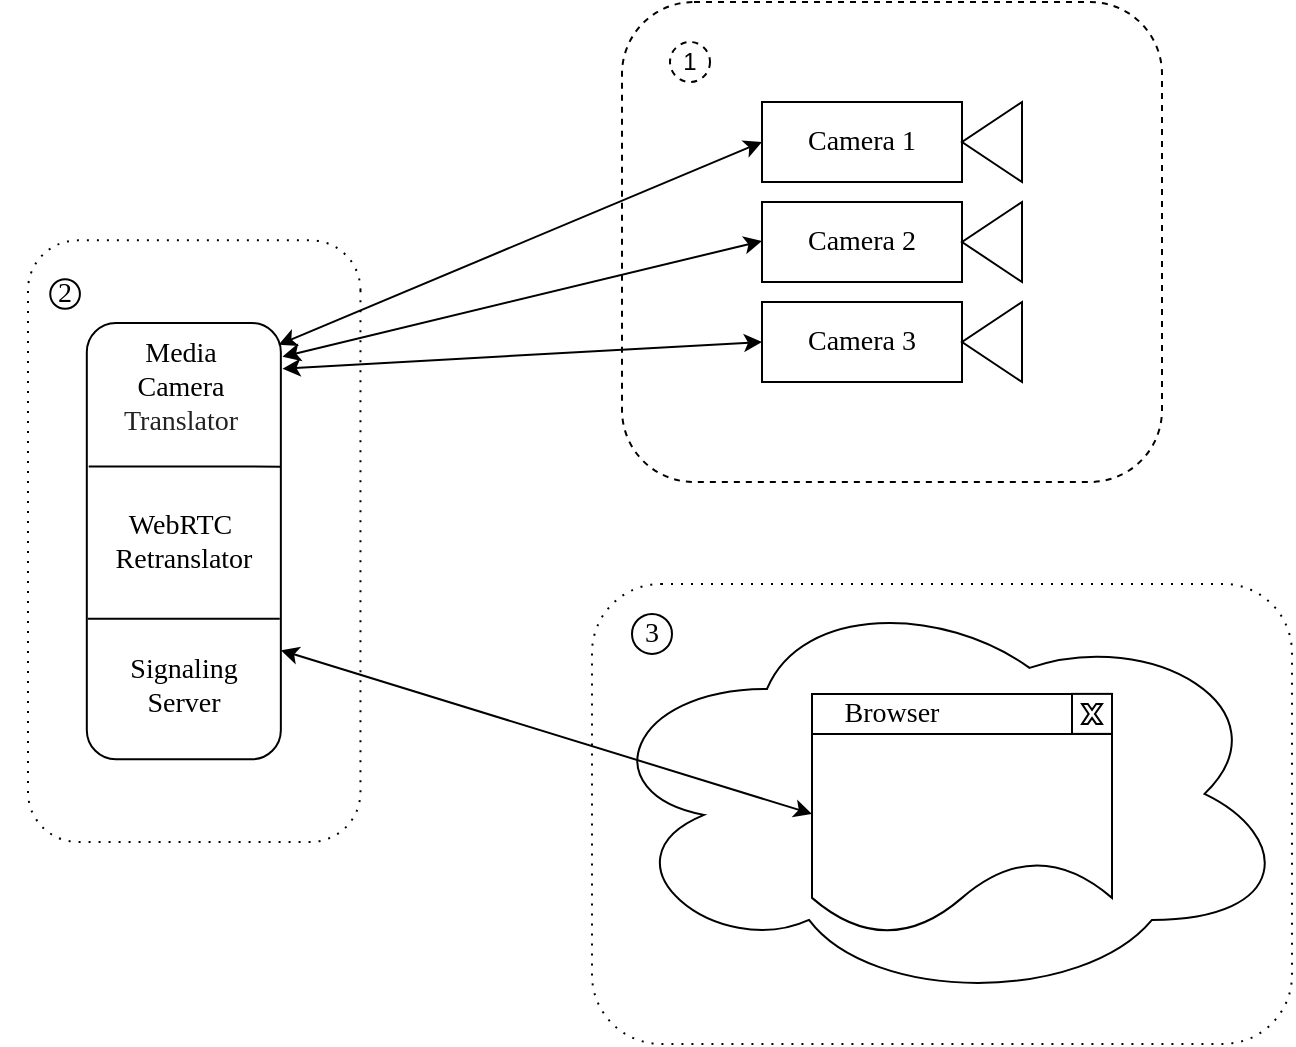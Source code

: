 <mxfile version="20.7.4" type="device" pages="4"><diagram name="Page-2" id="IiyUuzvPN_mmThxElvoz"><mxGraphModel dx="1362" dy="807" grid="0" gridSize="10" guides="1" tooltips="1" connect="1" arrows="1" fold="1" page="1" pageScale="1" pageWidth="827" pageHeight="1169" math="0" shadow="0"><root><mxCell id="X0vKPRM7dehaGACHk0rI-0"/><mxCell id="X0vKPRM7dehaGACHk0rI-1" parent="X0vKPRM7dehaGACHk0rI-0"/><mxCell id="JZncXJZB3kQVN5dY7Uc3-29" value="" style="rounded=1;whiteSpace=wrap;html=1;dashed=1;fillColor=#ffffff;" parent="X0vKPRM7dehaGACHk0rI-1" vertex="1"><mxGeometry x="370" y="90" width="270" height="240" as="geometry"/></mxCell><mxCell id="UJ2msFwnnmGvppQQScDN-1" value="" style="group" parent="X0vKPRM7dehaGACHk0rI-1" vertex="1" connectable="0"><mxGeometry x="355" y="380.94" width="350" height="230" as="geometry"/></mxCell><mxCell id="tuyNPLv9AYaCf2eJHC_P-22" value="" style="group" parent="UJ2msFwnnmGvppQQScDN-1" vertex="1" connectable="0"><mxGeometry width="350" height="230" as="geometry"/></mxCell><mxCell id="UJ2msFwnnmGvppQQScDN-2" value="" style="shape=ext;rounded=1;html=1;whiteSpace=wrap;dashed=1;dashPattern=1 4;" parent="tuyNPLv9AYaCf2eJHC_P-22" vertex="1"><mxGeometry width="350" height="230" as="geometry"/></mxCell><mxCell id="tuyNPLv9AYaCf2eJHC_P-19" value="" style="ellipse;shape=cloud;whiteSpace=wrap;html=1;" parent="tuyNPLv9AYaCf2eJHC_P-22" vertex="1"><mxGeometry width="350" height="210" as="geometry"/></mxCell><mxCell id="tuyNPLv9AYaCf2eJHC_P-21" value="" style="shape=document;whiteSpace=wrap;html=1;boundedLbl=1;" parent="tuyNPLv9AYaCf2eJHC_P-22" vertex="1"><mxGeometry x="110" y="55" width="150" height="120" as="geometry"/></mxCell><mxCell id="tuyNPLv9AYaCf2eJHC_P-23" value="" style="endArrow=none;html=1;" parent="tuyNPLv9AYaCf2eJHC_P-22" edge="1"><mxGeometry width="50" height="50" relative="1" as="geometry"><mxPoint x="110" y="75" as="sourcePoint"/><mxPoint x="260" y="75" as="targetPoint"/></mxGeometry></mxCell><mxCell id="tuyNPLv9AYaCf2eJHC_P-26" value="" style="whiteSpace=wrap;html=1;aspect=fixed;" parent="tuyNPLv9AYaCf2eJHC_P-22" vertex="1"><mxGeometry x="240" y="55" width="20" height="20" as="geometry"/></mxCell><mxCell id="tuyNPLv9AYaCf2eJHC_P-28" value="" style="verticalLabelPosition=bottom;verticalAlign=top;html=1;shape=mxgraph.basic.x" parent="tuyNPLv9AYaCf2eJHC_P-22" vertex="1"><mxGeometry x="245" y="60" width="10" height="10" as="geometry"/></mxCell><mxCell id="tuyNPLv9AYaCf2eJHC_P-29" value="&lt;font face=&quot;Times New Roman&quot; style=&quot;font-size: 14px&quot;&gt;Browser&lt;/font&gt;" style="text;html=1;strokeColor=none;fillColor=none;align=center;verticalAlign=middle;whiteSpace=wrap;rounded=0;" parent="tuyNPLv9AYaCf2eJHC_P-22" vertex="1"><mxGeometry x="130" y="55" width="40" height="20" as="geometry"/></mxCell><mxCell id="UJ2msFwnnmGvppQQScDN-3" value="&lt;font face=&quot;Times New Roman&quot; style=&quot;font-size: 14px&quot;&gt;3&lt;/font&gt;" style="ellipse;whiteSpace=wrap;html=1;aspect=fixed;" parent="tuyNPLv9AYaCf2eJHC_P-22" vertex="1"><mxGeometry x="20" y="15" width="20" height="20" as="geometry"/></mxCell><mxCell id="JZncXJZB3kQVN5dY7Uc3-5" value="" style="group" parent="X0vKPRM7dehaGACHk0rI-1" vertex="1" connectable="0"><mxGeometry x="490" y="140" width="80" height="140" as="geometry"/></mxCell><mxCell id="X0vKPRM7dehaGACHk0rI-5" value="" style="group" parent="JZncXJZB3kQVN5dY7Uc3-5" vertex="1" connectable="0"><mxGeometry width="80" height="40" as="geometry"/></mxCell><mxCell id="X0vKPRM7dehaGACHk0rI-3" value="&lt;font face=&quot;Times New Roman&quot; style=&quot;font-size: 14px&quot;&gt;Camera 1&lt;/font&gt;" style="rounded=0;whiteSpace=wrap;html=1;" parent="X0vKPRM7dehaGACHk0rI-5" vertex="1"><mxGeometry x="-50" width="100" height="40" as="geometry"/></mxCell><mxCell id="X0vKPRM7dehaGACHk0rI-4" value="" style="triangle;whiteSpace=wrap;html=1;direction=west;" parent="X0vKPRM7dehaGACHk0rI-5" vertex="1"><mxGeometry x="50" width="30" height="40" as="geometry"/></mxCell><mxCell id="X0vKPRM7dehaGACHk0rI-6" value="" style="group" parent="JZncXJZB3kQVN5dY7Uc3-5" vertex="1" connectable="0"><mxGeometry y="50" width="80" height="40" as="geometry"/></mxCell><mxCell id="X0vKPRM7dehaGACHk0rI-7" value="&lt;font style=&quot;font-size: 14px&quot; face=&quot;Times New Roman&quot;&gt;Camera 2&lt;/font&gt;" style="rounded=0;whiteSpace=wrap;html=1;" parent="X0vKPRM7dehaGACHk0rI-6" vertex="1"><mxGeometry x="-50" width="100" height="40" as="geometry"/></mxCell><mxCell id="X0vKPRM7dehaGACHk0rI-8" value="" style="triangle;whiteSpace=wrap;html=1;direction=west;" parent="X0vKPRM7dehaGACHk0rI-6" vertex="1"><mxGeometry x="50" width="30" height="40" as="geometry"/></mxCell><mxCell id="X0vKPRM7dehaGACHk0rI-9" value="" style="group" parent="JZncXJZB3kQVN5dY7Uc3-5" vertex="1" connectable="0"><mxGeometry y="100" width="80" height="40" as="geometry"/></mxCell><mxCell id="X0vKPRM7dehaGACHk0rI-10" value="&lt;font style=&quot;font-size: 14px&quot; face=&quot;Times New Roman&quot;&gt;Camera 3&lt;/font&gt;" style="rounded=0;whiteSpace=wrap;html=1;" parent="X0vKPRM7dehaGACHk0rI-9" vertex="1"><mxGeometry x="-50" width="100" height="40" as="geometry"/></mxCell><mxCell id="X0vKPRM7dehaGACHk0rI-11" value="" style="triangle;whiteSpace=wrap;html=1;direction=west;" parent="X0vKPRM7dehaGACHk0rI-9" vertex="1"><mxGeometry x="50" width="30" height="40" as="geometry"/></mxCell><mxCell id="JZncXJZB3kQVN5dY7Uc3-8" value="" style="group" parent="X0vKPRM7dehaGACHk0rI-1" vertex="1" connectable="0"><mxGeometry x="59.998" y="219.998" width="192.227" height="293.683" as="geometry"/></mxCell><mxCell id="JZncXJZB3kQVN5dY7Uc3-4" value="" style="group;rotation=90;" parent="JZncXJZB3kQVN5dY7Uc3-8" vertex="1" connectable="0"><mxGeometry x="-70.137" y="61.949" width="332.5" height="169.786" as="geometry"/></mxCell><mxCell id="tuyNPLv9AYaCf2eJHC_P-15" value="" style="shape=ext;rounded=1;html=1;whiteSpace=wrap;dashed=1;dashPattern=1 4;direction=south;" parent="JZncXJZB3kQVN5dY7Uc3-4" vertex="1"><mxGeometry x="83.125" y="-72.765" width="166.25" height="300.763" as="geometry"/></mxCell><mxCell id="tuyNPLv9AYaCf2eJHC_P-12" value="" style="rounded=1;whiteSpace=wrap;html=1;rotation=90;" parent="JZncXJZB3kQVN5dY7Uc3-4" vertex="1"><mxGeometry x="51.953" y="29.106" width="218.203" height="97.02" as="geometry"/></mxCell><mxCell id="tuyNPLv9AYaCf2eJHC_P-16" value="&lt;font face=&quot;Times New Roman&quot;&gt;&lt;span style=&quot;font-size: 14px&quot;&gt;2&lt;br&gt;&lt;/span&gt;&lt;/font&gt;" style="ellipse;whiteSpace=wrap;html=1;aspect=fixed;rotation=0;direction=east;" parent="JZncXJZB3kQVN5dY7Uc3-4" vertex="1"><mxGeometry x="94.257" y="-53.361" width="14.842" height="14.842" as="geometry"/></mxCell><mxCell id="tuyNPLv9AYaCf2eJHC_P-17" value="&lt;font face=&quot;Times New Roman&quot; style=&quot;font-size: 14px&quot;&gt;WebRTC&amp;nbsp;&lt;br&gt;Retranslator&lt;/font&gt;" style="text;html=1;strokeColor=none;fillColor=none;align=center;verticalAlign=middle;whiteSpace=wrap;rounded=0;rotation=0;" parent="JZncXJZB3kQVN5dY7Uc3-4" vertex="1"><mxGeometry x="140.273" y="67.914" width="41.563" height="19.404" as="geometry"/></mxCell><mxCell id="tuyNPLv9AYaCf2eJHC_P-18" value="&lt;font face=&quot;Times New Roman&quot; style=&quot;font-size: 14px&quot;&gt;Signaling Server&lt;/font&gt;" style="text;html=1;strokeColor=none;fillColor=none;align=center;verticalAlign=middle;whiteSpace=wrap;rounded=0;rotation=0;" parent="JZncXJZB3kQVN5dY7Uc3-4" vertex="1"><mxGeometry x="140.273" y="140.679" width="41.563" height="19.404" as="geometry"/></mxCell><mxCell id="JZncXJZB3kQVN5dY7Uc3-1" value="" style="endArrow=none;html=1;exitX=0.329;exitY=0.99;exitDx=0;exitDy=0;exitPerimeter=0;" parent="JZncXJZB3kQVN5dY7Uc3-4" source="tuyNPLv9AYaCf2eJHC_P-12" edge="1"><mxGeometry width="50" height="50" relative="1" as="geometry"><mxPoint x="145.469" y="9.702" as="sourcePoint"/><mxPoint x="209.438" y="40.373" as="targetPoint"/></mxGeometry></mxCell><mxCell id="JZncXJZB3kQVN5dY7Uc3-0" value="&lt;font face=&quot;Times New Roman&quot; style=&quot;white-space: normal ; font-size: 14px&quot;&gt;Media Camera&lt;br&gt;&lt;/font&gt;&lt;span style=&quot;font-size: 14px ; font-family: &amp;#34;times new roman&amp;#34; ; color: rgb(34 , 34 , 34) ; text-align: left ; white-space: pre-wrap&quot;&gt;Translator&lt;/span&gt;" style="text;html=1;align=center;verticalAlign=middle;resizable=0;points=[];autosize=1;rotation=0;" parent="JZncXJZB3kQVN5dY7Uc3-4" vertex="1"><mxGeometry x="109.102" y="-13.631" width="100" height="30" as="geometry"/></mxCell><mxCell id="JZncXJZB3kQVN5dY7Uc3-22" value="" style="endArrow=none;html=1;exitX=0.329;exitY=0.99;exitDx=0;exitDy=0;exitPerimeter=0;" parent="JZncXJZB3kQVN5dY7Uc3-4" edge="1"><mxGeometry width="50" height="50" relative="1" as="geometry"><mxPoint x="113.095" y="116.374" as="sourcePoint"/><mxPoint x="209.018" y="116.443" as="targetPoint"/></mxGeometry></mxCell><mxCell id="X0vKPRM7dehaGACHk0rI-18" value="" style="endArrow=classic;startArrow=classic;html=1;exitX=0.05;exitY=0.012;exitDx=0;exitDy=0;exitPerimeter=0;" parent="X0vKPRM7dehaGACHk0rI-1" source="tuyNPLv9AYaCf2eJHC_P-12" edge="1"><mxGeometry width="50" height="50" relative="1" as="geometry"><mxPoint x="350" y="180" as="sourcePoint"/><mxPoint x="440" y="160" as="targetPoint"/></mxGeometry></mxCell><mxCell id="X0vKPRM7dehaGACHk0rI-13" value="" style="endArrow=classic;startArrow=classic;html=1;exitX=1.013;exitY=-0.033;exitDx=0;exitDy=0;exitPerimeter=0;" parent="X0vKPRM7dehaGACHk0rI-1" source="JZncXJZB3kQVN5dY7Uc3-0" edge="1"><mxGeometry width="50" height="50" relative="1" as="geometry"><mxPoint x="360" y="209.5" as="sourcePoint"/><mxPoint x="440" y="209.5" as="targetPoint"/></mxGeometry></mxCell><mxCell id="X0vKPRM7dehaGACHk0rI-19" value="" style="endArrow=classic;startArrow=classic;html=1;exitX=1.013;exitY=0.167;exitDx=0;exitDy=0;exitPerimeter=0;" parent="X0vKPRM7dehaGACHk0rI-1" source="JZncXJZB3kQVN5dY7Uc3-0" edge="1"><mxGeometry width="50" height="50" relative="1" as="geometry"><mxPoint x="360" y="240" as="sourcePoint"/><mxPoint x="440" y="260" as="targetPoint"/></mxGeometry></mxCell><mxCell id="JZncXJZB3kQVN5dY7Uc3-12" value="" style="endArrow=classic;startArrow=classic;html=1;entryX=0;entryY=0.5;entryDx=0;entryDy=0;exitX=0.75;exitY=0;exitDx=0;exitDy=0;" parent="X0vKPRM7dehaGACHk0rI-1" source="tuyNPLv9AYaCf2eJHC_P-12" target="tuyNPLv9AYaCf2eJHC_P-21" edge="1"><mxGeometry width="50" height="50" relative="1" as="geometry"><mxPoint x="330" y="470" as="sourcePoint"/><mxPoint x="380" y="420" as="targetPoint"/></mxGeometry></mxCell><mxCell id="JZncXJZB3kQVN5dY7Uc3-30" value="1" style="ellipse;whiteSpace=wrap;html=1;aspect=fixed;dashed=1;fillColor=#ffffff;" parent="X0vKPRM7dehaGACHk0rI-1" vertex="1"><mxGeometry x="394" y="110" width="20" height="20" as="geometry"/></mxCell></root></mxGraphModel></diagram><diagram id="TeD5KdZ6f82nWoKzagev" name="Page-5"><mxGraphModel dx="1362" dy="807" grid="0" gridSize="10" guides="1" tooltips="1" connect="1" arrows="1" fold="1" page="1" pageScale="1" pageWidth="827" pageHeight="1169" math="0" shadow="0"><root><mxCell id="e8U33UnUDcuL-wmv4c7X-0"/><mxCell id="e8U33UnUDcuL-wmv4c7X-1" parent="e8U33UnUDcuL-wmv4c7X-0"/><mxCell id="e8U33UnUDcuL-wmv4c7X-2" value="&lt;font face=&quot;Times New Roman&quot; style=&quot;font-size: 18px&quot;&gt;Browser&lt;/font&gt;" style="rounded=0;whiteSpace=wrap;html=1;" parent="e8U33UnUDcuL-wmv4c7X-1" vertex="1"><mxGeometry x="100" y="240" width="120" height="40" as="geometry"/></mxCell><mxCell id="e8U33UnUDcuL-wmv4c7X-3" value="&lt;font face=&quot;Times New Roman&quot; style=&quot;font-size: 18px&quot;&gt;Server&lt;/font&gt;" style="rounded=0;whiteSpace=wrap;html=1;" parent="e8U33UnUDcuL-wmv4c7X-1" vertex="1"><mxGeometry x="380" y="240" width="120" height="40" as="geometry"/></mxCell><mxCell id="e8U33UnUDcuL-wmv4c7X-6" value="" style="group" parent="e8U33UnUDcuL-wmv4c7X-1" vertex="1" connectable="0"><mxGeometry x="660" y="237.332" width="110.369" height="45.336" as="geometry"/></mxCell><mxCell id="e8U33UnUDcuL-wmv4c7X-4" value="&lt;font face=&quot;Times New Roman&quot; style=&quot;font-size: 18px&quot;&gt;Camera&lt;/font&gt;" style="rounded=0;whiteSpace=wrap;html=1;" parent="e8U33UnUDcuL-wmv4c7X-6" vertex="1"><mxGeometry y="0.26" width="80" height="39.74" as="geometry"/></mxCell><mxCell id="e8U33UnUDcuL-wmv4c7X-5" value="" style="triangle;whiteSpace=wrap;html=1;rotation=-181;" parent="e8U33UnUDcuL-wmv4c7X-6" vertex="1"><mxGeometry x="80" y="0.258" width="29.98" height="44.82" as="geometry"/></mxCell><mxCell id="e8U33UnUDcuL-wmv4c7X-8" value="" style="curved=1;endArrow=classic;html=1;exitX=0;exitY=0.25;exitDx=0;exitDy=0;entryX=1;entryY=0.25;entryDx=0;entryDy=0;" parent="e8U33UnUDcuL-wmv4c7X-1" source="e8U33UnUDcuL-wmv4c7X-4" target="e8U33UnUDcuL-wmv4c7X-3" edge="1"><mxGeometry width="50" height="50" relative="1" as="geometry"><mxPoint x="540" y="240" as="sourcePoint"/><mxPoint x="590" y="190" as="targetPoint"/><Array as="points"><mxPoint x="620" y="220"/><mxPoint x="550" y="220"/></Array></mxGeometry></mxCell><mxCell id="e8U33UnUDcuL-wmv4c7X-9" value="&lt;font face=&quot;Times New Roman&quot; style=&quot;font-size: 18px&quot;&gt;RTP&lt;/font&gt;" style="text;html=1;align=center;verticalAlign=middle;resizable=0;points=[];autosize=1;" parent="e8U33UnUDcuL-wmv4c7X-1" vertex="1"><mxGeometry x="560" y="197" width="50" height="20" as="geometry"/></mxCell><mxCell id="e8U33UnUDcuL-wmv4c7X-10" value="" style="curved=1;endArrow=classic;html=1;exitX=0;exitY=0.25;exitDx=0;exitDy=0;entryX=1;entryY=0.25;entryDx=0;entryDy=0;" parent="e8U33UnUDcuL-wmv4c7X-1" edge="1"><mxGeometry width="50" height="50" relative="1" as="geometry"><mxPoint x="500" y="272.47" as="sourcePoint"/><mxPoint x="660" y="269.997" as="targetPoint"/><Array as="points"><mxPoint x="525" y="292.47"/><mxPoint x="585" y="310"/><mxPoint x="635" y="292.47"/></Array></mxGeometry></mxCell><mxCell id="e8U33UnUDcuL-wmv4c7X-11" value="&lt;font face=&quot;Times New Roman&quot; style=&quot;font-size: 18px&quot;&gt;RTCP&lt;/font&gt;" style="text;html=1;align=center;verticalAlign=middle;resizable=0;points=[];autosize=1;" parent="e8U33UnUDcuL-wmv4c7X-1" vertex="1"><mxGeometry x="555" y="310" width="60" height="20" as="geometry"/></mxCell><mxCell id="e8U33UnUDcuL-wmv4c7X-12" value="" style="curved=1;endArrow=classic;html=1;exitX=0;exitY=0;exitDx=0;exitDy=0;entryX=1;entryY=0;entryDx=0;entryDy=0;" parent="e8U33UnUDcuL-wmv4c7X-1" source="e8U33UnUDcuL-wmv4c7X-4" target="e8U33UnUDcuL-wmv4c7X-3" edge="1"><mxGeometry width="50" height="50" relative="1" as="geometry"><mxPoint x="660" y="207.527" as="sourcePoint"/><mxPoint x="500" y="210" as="targetPoint"/><Array as="points"><mxPoint x="620" y="180"/><mxPoint x="550" y="180"/></Array></mxGeometry></mxCell><mxCell id="e8U33UnUDcuL-wmv4c7X-13" value="&lt;font face=&quot;Times New Roman&quot; style=&quot;font-size: 18px&quot;&gt;RTCP&lt;/font&gt;" style="text;html=1;align=center;verticalAlign=middle;resizable=0;points=[];autosize=1;" parent="e8U33UnUDcuL-wmv4c7X-1" vertex="1"><mxGeometry x="555" y="160" width="60" height="20" as="geometry"/></mxCell><mxCell id="e8U33UnUDcuL-wmv4c7X-14" value="" style="curved=1;endArrow=classic;html=1;exitX=0;exitY=0.25;exitDx=0;exitDy=0;entryX=1;entryY=0.25;entryDx=0;entryDy=0;" parent="e8U33UnUDcuL-wmv4c7X-1" edge="1"><mxGeometry width="50" height="50" relative="1" as="geometry"><mxPoint x="220" y="272.47" as="sourcePoint"/><mxPoint x="380" y="269.997" as="targetPoint"/><Array as="points"><mxPoint x="245" y="292.47"/><mxPoint x="305" y="310"/><mxPoint x="355" y="292.47"/></Array></mxGeometry></mxCell><mxCell id="e8U33UnUDcuL-wmv4c7X-15" value="&lt;font face=&quot;Times New Roman&quot; style=&quot;font-size: 18px&quot;&gt;SRTCP&lt;/font&gt;" style="text;html=1;align=center;verticalAlign=middle;resizable=0;points=[];autosize=1;" parent="e8U33UnUDcuL-wmv4c7X-1" vertex="1"><mxGeometry x="270" y="310" width="70" height="20" as="geometry"/></mxCell><mxCell id="e8U33UnUDcuL-wmv4c7X-16" value="" style="curved=1;endArrow=classic;html=1;exitX=0;exitY=0;exitDx=0;exitDy=0;entryX=1;entryY=0.25;entryDx=0;entryDy=0;" parent="e8U33UnUDcuL-wmv4c7X-1" source="e8U33UnUDcuL-wmv4c7X-3" edge="1"><mxGeometry width="50" height="50" relative="1" as="geometry"><mxPoint x="380" y="237.527" as="sourcePoint"/><mxPoint x="220" y="240" as="targetPoint"/><Array as="points"><mxPoint x="340" y="210"/><mxPoint x="270" y="210"/></Array></mxGeometry></mxCell><mxCell id="e8U33UnUDcuL-wmv4c7X-17" value="&lt;font face=&quot;Times New Roman&quot; style=&quot;font-size: 18px&quot;&gt;SRTP&lt;/font&gt;" style="text;html=1;align=center;verticalAlign=middle;resizable=0;points=[];autosize=1;" parent="e8U33UnUDcuL-wmv4c7X-1" vertex="1"><mxGeometry x="275" y="187" width="60" height="20" as="geometry"/></mxCell><mxCell id="e8U33UnUDcuL-wmv4c7X-18" value="" style="curved=1;endArrow=classic;html=1;entryX=0.908;entryY=0;entryDx=0;entryDy=0;entryPerimeter=0;" parent="e8U33UnUDcuL-wmv4c7X-1" target="e8U33UnUDcuL-wmv4c7X-2" edge="1"><mxGeometry width="50" height="50" relative="1" as="geometry"><mxPoint x="388" y="240" as="sourcePoint"/><mxPoint x="220" y="240" as="targetPoint"/><Array as="points"><mxPoint x="340" y="180"/><mxPoint x="270" y="180"/></Array></mxGeometry></mxCell><mxCell id="e8U33UnUDcuL-wmv4c7X-19" value="&lt;font face=&quot;Times New Roman&quot; style=&quot;font-size: 18px&quot;&gt;SRTCP&lt;/font&gt;" style="text;html=1;align=center;verticalAlign=middle;resizable=0;points=[];autosize=1;" parent="e8U33UnUDcuL-wmv4c7X-1" vertex="1"><mxGeometry x="270" y="160" width="70" height="20" as="geometry"/></mxCell><mxCell id="e8U33UnUDcuL-wmv4c7X-20" value="" style="curved=1;endArrow=classic;html=1;exitX=0;exitY=0.25;exitDx=0;exitDy=0;entryX=1;entryY=0.25;entryDx=0;entryDy=0;" parent="e8U33UnUDcuL-wmv4c7X-1" source="e8U33UnUDcuL-wmv4c7X-3" target="e8U33UnUDcuL-wmv4c7X-2" edge="1"><mxGeometry width="50" height="50" relative="1" as="geometry"><mxPoint x="380" y="260" as="sourcePoint"/><mxPoint x="220" y="260" as="targetPoint"/><Array as="points"><mxPoint x="340" y="240"/><mxPoint x="310" y="240"/><mxPoint x="290" y="240"/><mxPoint x="270" y="240"/></Array></mxGeometry></mxCell><mxCell id="e8U33UnUDcuL-wmv4c7X-21" value="&lt;font face=&quot;Times New Roman&quot; style=&quot;font-size: 14px&quot;&gt;STUN&lt;/font&gt;" style="text;html=1;align=center;verticalAlign=middle;resizable=0;points=[];autosize=1;" parent="e8U33UnUDcuL-wmv4c7X-1" vertex="1"><mxGeometry x="280" y="217.33" width="50" height="20" as="geometry"/></mxCell><mxCell id="e8U33UnUDcuL-wmv4c7X-22" value="" style="curved=1;endArrow=classic;html=1;" parent="e8U33UnUDcuL-wmv4c7X-1" edge="1"><mxGeometry width="50" height="50" relative="1" as="geometry"><mxPoint x="220" y="260" as="sourcePoint"/><mxPoint x="380" y="260" as="targetPoint"/><Array as="points"><mxPoint x="270" y="270"/><mxPoint x="290" y="270"/><mxPoint x="310" y="270"/><mxPoint x="340" y="270"/></Array></mxGeometry></mxCell><mxCell id="e8U33UnUDcuL-wmv4c7X-23" value="&lt;font face=&quot;Times New Roman&quot; style=&quot;font-size: 14px&quot;&gt;STUN&lt;/font&gt;" style="text;html=1;align=center;verticalAlign=middle;resizable=0;points=[];autosize=1;" parent="e8U33UnUDcuL-wmv4c7X-1" vertex="1"><mxGeometry x="275" y="280" width="50" height="20" as="geometry"/></mxCell><mxCell id="e8U33UnUDcuL-wmv4c7X-28" value="" style="curved=1;endArrow=classic;html=1;entryX=0.675;entryY=0.025;entryDx=0;entryDy=0;entryPerimeter=0;exitX=0.25;exitY=0;exitDx=0;exitDy=0;" parent="e8U33UnUDcuL-wmv4c7X-1" source="e8U33UnUDcuL-wmv4c7X-3" target="e8U33UnUDcuL-wmv4c7X-2" edge="1"><mxGeometry width="50" height="50" relative="1" as="geometry"><mxPoint x="389.52" y="211" as="sourcePoint"/><mxPoint x="210.48" y="211" as="targetPoint"/><Array as="points"><mxPoint x="341.52" y="151"/><mxPoint x="271.52" y="151"/></Array></mxGeometry></mxCell><mxCell id="e8U33UnUDcuL-wmv4c7X-29" value="&lt;font face=&quot;Times New Roman&quot; style=&quot;font-size: 18px&quot;&gt;DTLS&lt;/font&gt;" style="text;html=1;align=center;verticalAlign=middle;resizable=0;points=[];autosize=1;" parent="e8U33UnUDcuL-wmv4c7X-1" vertex="1"><mxGeometry x="280" y="130" width="55" height="20" as="geometry"/></mxCell><mxCell id="e8U33UnUDcuL-wmv4c7X-30" value="" style="curved=1;endArrow=classic;html=1;exitX=0.7;exitY=1.025;exitDx=0;exitDy=0;entryX=0.142;entryY=1.075;entryDx=0;entryDy=0;entryPerimeter=0;exitPerimeter=0;" parent="e8U33UnUDcuL-wmv4c7X-1" source="e8U33UnUDcuL-wmv4c7X-2" target="e8U33UnUDcuL-wmv4c7X-3" edge="1"><mxGeometry width="50" height="50" relative="1" as="geometry"><mxPoint x="220" y="308.47" as="sourcePoint"/><mxPoint x="380" y="305.997" as="targetPoint"/><Array as="points"><mxPoint x="245" y="328.47"/><mxPoint x="305" y="346"/><mxPoint x="355" y="328.47"/></Array></mxGeometry></mxCell><mxCell id="e8U33UnUDcuL-wmv4c7X-31" value="&lt;font face=&quot;Times New Roman&quot; style=&quot;font-size: 18px&quot;&gt;DTLS&lt;/font&gt;" style="text;html=1;align=center;verticalAlign=middle;resizable=0;points=[];autosize=1;" parent="e8U33UnUDcuL-wmv4c7X-1" vertex="1"><mxGeometry x="277.5" y="351" width="55" height="20" as="geometry"/></mxCell><mxCell id="u0SpuPqjrVjQCOzZ-PRf-7" value="&lt;font style=&quot;font-size: 17px;&quot;&gt;The description in page-4&lt;/font&gt;" style="text;html=1;strokeColor=none;fillColor=none;align=center;verticalAlign=middle;whiteSpace=wrap;rounded=0;" parent="e8U33UnUDcuL-wmv4c7X-1" vertex="1"><mxGeometry x="371" y="330" width="153" height="33" as="geometry"/></mxCell><mxCell id="u0SpuPqjrVjQCOzZ-PRf-8" value="" style="endArrow=classic;html=1;rounded=0;fontSize=17;exitX=0.5;exitY=1;exitDx=0;exitDy=0;" parent="e8U33UnUDcuL-wmv4c7X-1" source="e8U33UnUDcuL-wmv4c7X-3" edge="1"><mxGeometry width="50" height="50" relative="1" as="geometry"><mxPoint x="418" y="331" as="sourcePoint"/><mxPoint x="440" y="322" as="targetPoint"/></mxGeometry></mxCell></root></mxGraphModel></diagram><diagram id="Scmt_g3IsFWyNR48S2BQ" name="Page-4"><mxGraphModel dx="1362" dy="807" grid="1" gridSize="10" guides="1" tooltips="1" connect="1" arrows="1" fold="1" page="1" pageScale="1" pageWidth="2000" pageHeight="800" math="0" shadow="0"><root><mxCell id="0"/><mxCell id="1" parent="0"/><mxCell id="yAfgn03gcGU68UsvVZU7-7" style="edgeStyle=orthogonalEdgeStyle;rounded=0;orthogonalLoop=1;jettySize=auto;html=1;entryX=1;entryY=0.5;entryDx=0;entryDy=0;fontSize=17;" parent="1" source="yAfgn03gcGU68UsvVZU7-2" target="yAfgn03gcGU68UsvVZU7-6" edge="1"><mxGeometry relative="1" as="geometry"/></mxCell><mxCell id="yAfgn03gcGU68UsvVZU7-2" value="PORT" style="rounded=1;whiteSpace=wrap;html=1;fontSize=17;" parent="1" vertex="1"><mxGeometry x="1000" y="230" width="120" height="60" as="geometry"/></mxCell><mxCell id="yAfgn03gcGU68UsvVZU7-3" value="" style="endArrow=classic;html=1;rounded=0;fontSize=17;entryX=1;entryY=0.25;entryDx=0;entryDy=0;" parent="1" target="yAfgn03gcGU68UsvVZU7-2" edge="1"><mxGeometry width="50" height="50" relative="1" as="geometry"><mxPoint x="1200" y="245" as="sourcePoint"/><mxPoint x="1190" y="245" as="targetPoint"/></mxGeometry></mxCell><mxCell id="yAfgn03gcGU68UsvVZU7-4" value="RTP" style="text;html=1;align=center;verticalAlign=middle;resizable=0;points=[];autosize=1;strokeColor=none;fillColor=none;fontSize=17;" parent="1" vertex="1"><mxGeometry x="1130" y="220" width="60" height="30" as="geometry"/></mxCell><mxCell id="yAfgn03gcGU68UsvVZU7-17" style="edgeStyle=orthogonalEdgeStyle;rounded=0;orthogonalLoop=1;jettySize=auto;html=1;entryX=1;entryY=0.5;entryDx=0;entryDy=0;fontSize=17;" parent="1" source="yAfgn03gcGU68UsvVZU7-6" target="yAfgn03gcGU68UsvVZU7-16" edge="1"><mxGeometry relative="1" as="geometry"/></mxCell><mxCell id="yAfgn03gcGU68UsvVZU7-6" value="FFMPEG" style="rounded=0;whiteSpace=wrap;html=1;fontSize=17;" parent="1" vertex="1"><mxGeometry x="780" y="240" width="120" height="40" as="geometry"/></mxCell><mxCell id="yAfgn03gcGU68UsvVZU7-8" value="STREAM" style="text;html=1;align=center;verticalAlign=middle;resizable=0;points=[];autosize=1;strokeColor=none;fillColor=none;fontSize=17;" parent="1" vertex="1"><mxGeometry x="900" y="230" width="90" height="30" as="geometry"/></mxCell><mxCell id="yAfgn03gcGU68UsvVZU7-19" style="edgeStyle=orthogonalEdgeStyle;rounded=0;orthogonalLoop=1;jettySize=auto;html=1;fontSize=17;" parent="1" source="yAfgn03gcGU68UsvVZU7-9" target="yAfgn03gcGU68UsvVZU7-16" edge="1"><mxGeometry relative="1" as="geometry"><Array as="points"><mxPoint x="560" y="140"/><mxPoint x="680" y="140"/></Array></mxGeometry></mxCell><mxCell id="yAfgn03gcGU68UsvVZU7-9" value="OPENCV" style="rounded=0;whiteSpace=wrap;html=1;fontSize=17;" parent="1" vertex="1"><mxGeometry x="500" y="160" width="120" height="40" as="geometry"/></mxCell><mxCell id="yAfgn03gcGU68UsvVZU7-22" style="edgeStyle=orthogonalEdgeStyle;rounded=0;orthogonalLoop=1;jettySize=auto;html=1;entryX=1;entryY=0.5;entryDx=0;entryDy=0;fontSize=17;" parent="1" source="yAfgn03gcGU68UsvVZU7-12" target="yAfgn03gcGU68UsvVZU7-21" edge="1"><mxGeometry relative="1" as="geometry"/></mxCell><mxCell id="yAfgn03gcGU68UsvVZU7-12" value="FFMPEG" style="rounded=0;whiteSpace=wrap;html=1;fontSize=17;" parent="1" vertex="1"><mxGeometry x="480" y="280" width="120" height="40" as="geometry"/></mxCell><mxCell id="yAfgn03gcGU68UsvVZU7-18" style="edgeStyle=orthogonalEdgeStyle;rounded=0;orthogonalLoop=1;jettySize=auto;html=1;entryX=0.5;entryY=1;entryDx=0;entryDy=0;fontSize=17;" parent="1" source="yAfgn03gcGU68UsvVZU7-16" target="yAfgn03gcGU68UsvVZU7-9" edge="1"><mxGeometry relative="1" as="geometry"><Array as="points"><mxPoint x="560" y="260"/></Array></mxGeometry></mxCell><mxCell id="yAfgn03gcGU68UsvVZU7-20" style="edgeStyle=orthogonalEdgeStyle;rounded=0;orthogonalLoop=1;jettySize=auto;html=1;fontSize=17;" parent="1" source="yAfgn03gcGU68UsvVZU7-16" target="yAfgn03gcGU68UsvVZU7-12" edge="1"><mxGeometry relative="1" as="geometry"><Array as="points"><mxPoint x="680" y="300"/></Array></mxGeometry></mxCell><mxCell id="yAfgn03gcGU68UsvVZU7-16" value="FRAME" style="rounded=0;whiteSpace=wrap;html=1;fontSize=17;dashed=1;" parent="1" vertex="1"><mxGeometry x="620" y="240" width="120" height="40" as="geometry"/></mxCell><mxCell id="yAfgn03gcGU68UsvVZU7-24" style="edgeStyle=orthogonalEdgeStyle;rounded=0;orthogonalLoop=1;jettySize=auto;html=1;fontSize=17;" parent="1" source="yAfgn03gcGU68UsvVZU7-21" edge="1"><mxGeometry relative="1" as="geometry"><mxPoint x="160" y="300" as="targetPoint"/></mxGeometry></mxCell><mxCell id="yAfgn03gcGU68UsvVZU7-21" value="DTLS security" style="rounded=0;whiteSpace=wrap;html=1;fontSize=17;" parent="1" vertex="1"><mxGeometry x="250" y="280" width="120" height="40" as="geometry"/></mxCell><mxCell id="yAfgn03gcGU68UsvVZU7-23" value="RTP" style="text;html=1;align=center;verticalAlign=middle;resizable=0;points=[];autosize=1;strokeColor=none;fillColor=none;fontSize=17;" parent="1" vertex="1"><mxGeometry x="390" y="270" width="60" height="30" as="geometry"/></mxCell><mxCell id="yAfgn03gcGU68UsvVZU7-25" value="SRTP" style="text;html=1;align=center;verticalAlign=middle;resizable=0;points=[];autosize=1;strokeColor=none;fillColor=none;fontSize=17;" parent="1" vertex="1"><mxGeometry x="170" y="270" width="70" height="30" as="geometry"/></mxCell><mxCell id="yAfgn03gcGU68UsvVZU7-26" value="" style="rounded=1;whiteSpace=wrap;html=1;fontSize=17;dashed=1;strokeColor=default;fillColor=none;" parent="1" vertex="1"><mxGeometry x="440" y="130" width="220" height="90" as="geometry"/></mxCell><mxCell id="yAfgn03gcGU68UsvVZU7-27" value="&lt;font style=&quot;font-size: 12px;&quot;&gt;Analytics&lt;/font&gt;" style="text;html=1;strokeColor=none;fillColor=none;align=center;verticalAlign=middle;whiteSpace=wrap;rounded=0;dashed=1;fontSize=17;" parent="1" vertex="1"><mxGeometry x="440" y="130" width="60" height="30" as="geometry"/></mxCell><mxCell id="yAfgn03gcGU68UsvVZU7-28" value="" style="rounded=1;whiteSpace=wrap;html=1;dashed=1;strokeColor=default;fontSize=12;fillColor=none;" parent="1" vertex="1"><mxGeometry x="690" y="180" width="290" height="160" as="geometry"/></mxCell><mxCell id="yAfgn03gcGU68UsvVZU7-29" value="Drop stream on frames" style="text;html=1;strokeColor=none;fillColor=none;align=center;verticalAlign=middle;whiteSpace=wrap;rounded=0;dashed=1;fontSize=12;" parent="1" vertex="1"><mxGeometry x="700" y="189" width="140" height="30" as="geometry"/></mxCell><mxCell id="yAfgn03gcGU68UsvVZU7-30" value="" style="rounded=1;whiteSpace=wrap;html=1;dashed=1;strokeColor=default;fontSize=12;fillColor=none;" parent="1" vertex="1"><mxGeometry x="440" y="250" width="210" height="100" as="geometry"/></mxCell><mxCell id="yAfgn03gcGU68UsvVZU7-31" value="Frames to stream" style="text;html=1;strokeColor=none;fillColor=none;align=center;verticalAlign=middle;whiteSpace=wrap;rounded=0;dashed=1;fontSize=12;" parent="1" vertex="1"><mxGeometry x="440" y="250" width="90" height="30" as="geometry"/></mxCell><mxCell id="yAfgn03gcGU68UsvVZU7-32" value="" style="rounded=1;whiteSpace=wrap;html=1;dashed=1;strokeColor=default;fontSize=12;fillColor=none;" parent="1" vertex="1"><mxGeometry x="200" y="230" width="190" height="120" as="geometry"/></mxCell><mxCell id="yAfgn03gcGU68UsvVZU7-33" value="Encryption" style="text;html=1;strokeColor=none;fillColor=none;align=center;verticalAlign=middle;whiteSpace=wrap;rounded=0;dashed=1;fontSize=12;" parent="1" vertex="1"><mxGeometry x="210" y="239" width="60" height="30" as="geometry"/></mxCell></root></mxGraphModel></diagram><diagram id="44VGBt1lCNNuTSMgN3yZ" name="Page-6"><mxGraphModel dx="1602" dy="949" grid="1" gridSize="10" guides="1" tooltips="1" connect="1" arrows="1" fold="1" page="1" pageScale="1" pageWidth="2000" pageHeight="800" math="0" shadow="0"><root><mxCell id="0"/><mxCell id="1" parent="0"/><mxCell id="KfvI4B-LpfIOamf3XyLO-8" style="edgeStyle=orthogonalEdgeStyle;rounded=0;orthogonalLoop=1;jettySize=auto;html=1;fontSize=15;" edge="1" parent="1" source="KfvI4B-LpfIOamf3XyLO-3" target="KfvI4B-LpfIOamf3XyLO-6"><mxGeometry relative="1" as="geometry"><Array as="points"><mxPoint x="1715" y="310"/><mxPoint x="1715" y="310"/></Array></mxGeometry></mxCell><mxCell id="KfvI4B-LpfIOamf3XyLO-3" value="&lt;font style=&quot;font-size: 15px;&quot;&gt;URL&lt;/font&gt;" style="ellipse;shape=cloud;whiteSpace=wrap;html=1;" vertex="1" parent="1"><mxGeometry x="1750" y="265" width="220" height="90" as="geometry"/></mxCell><mxCell id="KfvI4B-LpfIOamf3XyLO-17" style="edgeStyle=orthogonalEdgeStyle;rounded=0;orthogonalLoop=1;jettySize=auto;html=1;entryX=1.003;entryY=0.439;entryDx=0;entryDy=0;entryPerimeter=0;fontSize=15;" edge="1" parent="1" source="KfvI4B-LpfIOamf3XyLO-4" target="KfvI4B-LpfIOamf3XyLO-6"><mxGeometry relative="1" as="geometry"><Array as="points"><mxPoint x="1705" y="430"/><mxPoint x="1705" y="310"/></Array></mxGeometry></mxCell><mxCell id="KfvI4B-LpfIOamf3XyLO-4" value="&lt;font style=&quot;font-size: 15px;&quot;&gt;DISK&lt;/font&gt;" style="shape=cylinder3;whiteSpace=wrap;html=1;boundedLbl=1;backgroundOutline=1;size=15;" vertex="1" parent="1"><mxGeometry x="1760" y="400" width="210" height="60" as="geometry"/></mxCell><mxCell id="KfvI4B-LpfIOamf3XyLO-5" value="" style="group" vertex="1" connectable="0" parent="1"><mxGeometry x="1785" y="200" width="160" height="40" as="geometry"/></mxCell><mxCell id="KfvI4B-LpfIOamf3XyLO-1" value="&lt;font style=&quot;font-size: 15px;&quot;&gt;DEVICE&lt;/font&gt;" style="rounded=0;whiteSpace=wrap;html=1;" vertex="1" parent="KfvI4B-LpfIOamf3XyLO-5"><mxGeometry width="120" height="40" as="geometry"/></mxCell><mxCell id="KfvI4B-LpfIOamf3XyLO-2" value="" style="triangle;whiteSpace=wrap;html=1;rotation=-180;" vertex="1" parent="KfvI4B-LpfIOamf3XyLO-5"><mxGeometry x="120" width="40" height="40" as="geometry"/></mxCell><mxCell id="KfvI4B-LpfIOamf3XyLO-26" style="edgeStyle=orthogonalEdgeStyle;rounded=0;orthogonalLoop=1;jettySize=auto;html=1;fontSize=15;" edge="1" parent="1" source="KfvI4B-LpfIOamf3XyLO-6" target="KfvI4B-LpfIOamf3XyLO-20"><mxGeometry relative="1" as="geometry"/></mxCell><mxCell id="KfvI4B-LpfIOamf3XyLO-6" value="" style="rounded=1;whiteSpace=wrap;html=1;fontSize=15;dashed=1;gradientColor=default;fillColor=none;" vertex="1" parent="1"><mxGeometry x="1305" y="200" width="350" height="250" as="geometry"/></mxCell><mxCell id="KfvI4B-LpfIOamf3XyLO-11" value="FFMPEG Libavcodec Libavutils Libavformat" style="text;html=1;strokeColor=none;fillColor=none;align=center;verticalAlign=middle;whiteSpace=wrap;rounded=0;dashed=1;fontSize=15;" vertex="1" parent="1"><mxGeometry x="1285" y="210" width="420" height="30" as="geometry"/></mxCell><mxCell id="KfvI4B-LpfIOamf3XyLO-15" style="edgeStyle=orthogonalEdgeStyle;rounded=0;orthogonalLoop=1;jettySize=auto;html=1;fontSize=15;" edge="1" parent="1" source="KfvI4B-LpfIOamf3XyLO-12" target="KfvI4B-LpfIOamf3XyLO-13"><mxGeometry relative="1" as="geometry"/></mxCell><mxCell id="KfvI4B-LpfIOamf3XyLO-12" value="AVPacket" style="rounded=0;whiteSpace=wrap;html=1;fontSize=15;fillColor=default;gradientColor=none;strokeColor=default;" vertex="1" parent="1"><mxGeometry x="1505" y="295" width="120" height="60" as="geometry"/></mxCell><mxCell id="KfvI4B-LpfIOamf3XyLO-13" value="AVFrame" style="rounded=0;whiteSpace=wrap;html=1;strokeColor=default;fontSize=15;fillColor=default;gradientColor=none;" vertex="1" parent="1"><mxGeometry x="1345" y="295" width="120" height="60" as="geometry"/></mxCell><mxCell id="KfvI4B-LpfIOamf3XyLO-16" style="edgeStyle=orthogonalEdgeStyle;rounded=0;orthogonalLoop=1;jettySize=auto;html=1;entryX=1.003;entryY=0.439;entryDx=0;entryDy=0;entryPerimeter=0;fontSize=15;" edge="1" parent="1" source="KfvI4B-LpfIOamf3XyLO-1" target="KfvI4B-LpfIOamf3XyLO-6"><mxGeometry relative="1" as="geometry"><Array as="points"><mxPoint x="1705" y="220"/><mxPoint x="1705" y="310"/></Array></mxGeometry></mxCell><mxCell id="KfvI4B-LpfIOamf3XyLO-18" value="" style="rounded=1;whiteSpace=wrap;html=1;strokeColor=default;fontSize=15;fillColor=none;gradientColor=default;dashed=1;" vertex="1" parent="1"><mxGeometry x="895" y="205" width="380" height="240" as="geometry"/></mxCell><mxCell id="KfvI4B-LpfIOamf3XyLO-19" value="OpenCV" style="text;html=1;strokeColor=none;fillColor=none;align=center;verticalAlign=middle;whiteSpace=wrap;rounded=0;dashed=1;fontSize=15;" vertex="1" parent="1"><mxGeometry x="1110" y="220" width="60" height="30" as="geometry"/></mxCell><mxCell id="KfvI4B-LpfIOamf3XyLO-28" style="edgeStyle=orthogonalEdgeStyle;rounded=0;orthogonalLoop=1;jettySize=auto;html=1;entryX=0.5;entryY=1;entryDx=0;entryDy=0;fontSize=15;" edge="1" parent="1" source="KfvI4B-LpfIOamf3XyLO-20" target="KfvI4B-LpfIOamf3XyLO-22"><mxGeometry relative="1" as="geometry"/></mxCell><mxCell id="KfvI4B-LpfIOamf3XyLO-36" style="edgeStyle=orthogonalEdgeStyle;rounded=0;orthogonalLoop=1;jettySize=auto;html=1;entryX=0.5;entryY=1;entryDx=0;entryDy=0;fontSize=15;" edge="1" parent="1" source="KfvI4B-LpfIOamf3XyLO-20" target="KfvI4B-LpfIOamf3XyLO-31"><mxGeometry relative="1" as="geometry"><Array as="points"><mxPoint x="1055" y="370"/><mxPoint x="685" y="370"/></Array></mxGeometry></mxCell><mxCell id="KfvI4B-LpfIOamf3XyLO-20" value="cv::Mat" style="rounded=0;whiteSpace=wrap;html=1;strokeColor=default;fontSize=15;fillColor=default;gradientColor=none;" vertex="1" parent="1"><mxGeometry x="1090" y="290" width="120" height="70" as="geometry"/></mxCell><mxCell id="KfvI4B-LpfIOamf3XyLO-27" style="edgeStyle=orthogonalEdgeStyle;rounded=0;orthogonalLoop=1;jettySize=auto;html=1;fontSize=15;" edge="1" parent="1" source="KfvI4B-LpfIOamf3XyLO-22" target="KfvI4B-LpfIOamf3XyLO-20"><mxGeometry relative="1" as="geometry"><Array as="points"><mxPoint x="1150" y="275"/></Array></mxGeometry></mxCell><mxCell id="KfvI4B-LpfIOamf3XyLO-22" value="Recognition" style="rounded=0;whiteSpace=wrap;html=1;strokeColor=default;fontSize=15;fillColor=default;gradientColor=none;" vertex="1" parent="1"><mxGeometry x="960" y="230" width="120" height="70" as="geometry"/></mxCell><mxCell id="KfvI4B-LpfIOamf3XyLO-29" value="" style="rounded=1;whiteSpace=wrap;html=1;fontSize=15;dashed=1;gradientColor=default;fillColor=none;" vertex="1" parent="1"><mxGeometry x="515" y="195" width="350" height="250" as="geometry"/></mxCell><mxCell id="KfvI4B-LpfIOamf3XyLO-43" style="edgeStyle=orthogonalEdgeStyle;rounded=0;orthogonalLoop=1;jettySize=auto;html=1;fontSize=15;" edge="1" parent="1" source="KfvI4B-LpfIOamf3XyLO-30" target="KfvI4B-LpfIOamf3XyLO-42"><mxGeometry relative="1" as="geometry"/></mxCell><mxCell id="KfvI4B-LpfIOamf3XyLO-30" value="AVPacket" style="rounded=0;whiteSpace=wrap;html=1;fontSize=15;fillColor=default;gradientColor=none;strokeColor=default;" vertex="1" parent="1"><mxGeometry x="570" y="250" width="120" height="60" as="geometry"/></mxCell><mxCell id="KfvI4B-LpfIOamf3XyLO-40" style="edgeStyle=orthogonalEdgeStyle;rounded=0;orthogonalLoop=1;jettySize=auto;html=1;entryX=1;entryY=0.25;entryDx=0;entryDy=0;fontSize=15;" edge="1" parent="1" source="KfvI4B-LpfIOamf3XyLO-31" target="KfvI4B-LpfIOamf3XyLO-30"><mxGeometry relative="1" as="geometry"><Array as="points"><mxPoint x="775" y="265"/></Array></mxGeometry></mxCell><mxCell id="KfvI4B-LpfIOamf3XyLO-31" value="AVFrame" style="rounded=0;whiteSpace=wrap;html=1;strokeColor=default;fontSize=15;fillColor=default;gradientColor=none;" vertex="1" parent="1"><mxGeometry x="715" y="285" width="120" height="60" as="geometry"/></mxCell><mxCell id="KfvI4B-LpfIOamf3XyLO-32" value="FFMPEG Libavcodec Libavutils Libavformat" style="text;html=1;strokeColor=none;fillColor=none;align=center;verticalAlign=middle;whiteSpace=wrap;rounded=0;dashed=1;fontSize=15;" vertex="1" parent="1"><mxGeometry x="480" y="205" width="420" height="30" as="geometry"/></mxCell><mxCell id="KfvI4B-LpfIOamf3XyLO-39" value="" style="rounded=1;whiteSpace=wrap;html=1;strokeColor=default;fontSize=15;fillColor=none;gradientColor=none;dashed=1;" vertex="1" parent="1"><mxGeometry x="120" y="200" width="330" height="240" as="geometry"/></mxCell><mxCell id="KfvI4B-LpfIOamf3XyLO-45" style="edgeStyle=orthogonalEdgeStyle;rounded=0;orthogonalLoop=1;jettySize=auto;html=1;entryX=1;entryY=0.5;entryDx=0;entryDy=0;fontSize=15;" edge="1" parent="1" source="KfvI4B-LpfIOamf3XyLO-42" target="KfvI4B-LpfIOamf3XyLO-44"><mxGeometry relative="1" as="geometry"/></mxCell><mxCell id="KfvI4B-LpfIOamf3XyLO-42" value="AVStream" style="rounded=0;whiteSpace=wrap;html=1;strokeColor=default;fontSize=15;fillColor=default;gradientColor=none;" vertex="1" parent="1"><mxGeometry x="570" y="360" width="120" height="60" as="geometry"/></mxCell><mxCell id="KfvI4B-LpfIOamf3XyLO-44" value="UDP&lt;br&gt;port" style="rounded=0;whiteSpace=wrap;html=1;strokeColor=default;fontSize=15;fillColor=default;gradientColor=none;" vertex="1" parent="1"><mxGeometry x="370" y="290" width="50" height="60" as="geometry"/></mxCell><mxCell id="KfvI4B-LpfIOamf3XyLO-47" value="Libdatachannel" style="text;html=1;strokeColor=none;fillColor=none;align=center;verticalAlign=middle;whiteSpace=wrap;rounded=0;fontSize=15;" vertex="1" parent="1"><mxGeometry x="220" y="220" width="140" height="20" as="geometry"/></mxCell><mxCell id="7jNBs1qOcoreq59qX2lF-11" style="edgeStyle=orthogonalEdgeStyle;rounded=0;orthogonalLoop=1;jettySize=auto;html=1;entryX=-0.007;entryY=0.547;entryDx=0;entryDy=0;entryPerimeter=0;fontSize=15;" edge="1" parent="1" source="KfvI4B-LpfIOamf3XyLO-48" target="7jNBs1qOcoreq59qX2lF-3"><mxGeometry relative="1" as="geometry"><Array as="points"><mxPoint x="80" y="320"/><mxPoint x="80" y="636"/></Array></mxGeometry></mxCell><mxCell id="KfvI4B-LpfIOamf3XyLO-48" value="PeerConnection" style="rounded=0;whiteSpace=wrap;html=1;strokeColor=default;fontSize=15;fillColor=default;gradientColor=none;" vertex="1" parent="1"><mxGeometry x="130" y="290" width="120" height="60" as="geometry"/></mxCell><mxCell id="KfvI4B-LpfIOamf3XyLO-50" value="" style="rounded=1;whiteSpace=wrap;html=1;strokeColor=default;fontSize=15;fillColor=none;gradientColor=none;dashed=1;" vertex="1" parent="1"><mxGeometry x="280" y="280" width="160" height="90" as="geometry"/></mxCell><mxCell id="KfvI4B-LpfIOamf3XyLO-53" style="edgeStyle=orthogonalEdgeStyle;rounded=0;orthogonalLoop=1;jettySize=auto;html=1;fontSize=15;" edge="1" parent="1" source="KfvI4B-LpfIOamf3XyLO-51" target="KfvI4B-LpfIOamf3XyLO-48"><mxGeometry relative="1" as="geometry"/></mxCell><mxCell id="KfvI4B-LpfIOamf3XyLO-51" value="SOCKET" style="text;html=1;strokeColor=none;fillColor=none;align=center;verticalAlign=middle;whiteSpace=wrap;rounded=0;dashed=1;fontSize=15;" vertex="1" parent="1"><mxGeometry x="290" y="305" width="60" height="30" as="geometry"/></mxCell><mxCell id="7jNBs1qOcoreq59qX2lF-1" value="" style="group" vertex="1" connectable="0" parent="1"><mxGeometry x="210" y="520" width="350" height="230" as="geometry"/></mxCell><mxCell id="7jNBs1qOcoreq59qX2lF-2" value="" style="group" vertex="1" connectable="0" parent="7jNBs1qOcoreq59qX2lF-1"><mxGeometry width="350" height="230" as="geometry"/></mxCell><mxCell id="7jNBs1qOcoreq59qX2lF-3" value="" style="shape=ext;rounded=1;html=1;whiteSpace=wrap;dashed=1;dashPattern=1 4;" vertex="1" parent="7jNBs1qOcoreq59qX2lF-2"><mxGeometry width="350" height="230" as="geometry"/></mxCell><mxCell id="7jNBs1qOcoreq59qX2lF-4" value="" style="ellipse;shape=cloud;whiteSpace=wrap;html=1;" vertex="1" parent="7jNBs1qOcoreq59qX2lF-2"><mxGeometry width="350" height="210" as="geometry"/></mxCell><mxCell id="7jNBs1qOcoreq59qX2lF-5" value="" style="shape=document;whiteSpace=wrap;html=1;boundedLbl=1;" vertex="1" parent="7jNBs1qOcoreq59qX2lF-2"><mxGeometry x="110" y="55" width="150" height="120" as="geometry"/></mxCell><mxCell id="7jNBs1qOcoreq59qX2lF-6" value="" style="endArrow=none;html=1;" edge="1" parent="7jNBs1qOcoreq59qX2lF-2"><mxGeometry width="50" height="50" relative="1" as="geometry"><mxPoint x="110" y="75" as="sourcePoint"/><mxPoint x="260" y="75" as="targetPoint"/></mxGeometry></mxCell><mxCell id="7jNBs1qOcoreq59qX2lF-7" value="" style="whiteSpace=wrap;html=1;aspect=fixed;" vertex="1" parent="7jNBs1qOcoreq59qX2lF-2"><mxGeometry x="240" y="55" width="20" height="20" as="geometry"/></mxCell><mxCell id="7jNBs1qOcoreq59qX2lF-8" value="" style="verticalLabelPosition=bottom;verticalAlign=top;html=1;shape=mxgraph.basic.x" vertex="1" parent="7jNBs1qOcoreq59qX2lF-2"><mxGeometry x="245" y="60" width="10" height="10" as="geometry"/></mxCell><mxCell id="7jNBs1qOcoreq59qX2lF-9" value="&lt;font face=&quot;Times New Roman&quot; style=&quot;font-size: 14px&quot;&gt;Browser&lt;/font&gt;" style="text;html=1;strokeColor=none;fillColor=none;align=center;verticalAlign=middle;whiteSpace=wrap;rounded=0;" vertex="1" parent="7jNBs1qOcoreq59qX2lF-2"><mxGeometry x="130" y="55" width="40" height="20" as="geometry"/></mxCell></root></mxGraphModel></diagram></mxfile>
